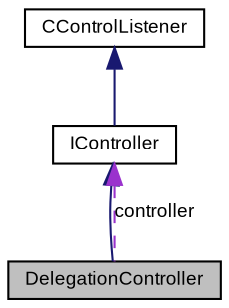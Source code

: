 digraph G
{
  bgcolor="transparent";
  edge [fontname="Arial",fontsize="9",labelfontname="Arial",labelfontsize="9"];
  node [fontname="Arial",fontsize="9",shape=record];
  Node1 [label="DelegationController",height=0.2,width=0.4,color="black", fillcolor="grey75", style="filled" fontcolor="black"];
  Node2 -> Node1 [dir=back,color="midnightblue",fontsize="9",style="solid",fontname="Arial"];
  Node2 [label="IController",height=0.2,width=0.4,color="black",URL="$class_v_s_t_g_u_i_1_1_i_controller.html",tooltip="extension to CControlListener used by UIDescription"];
  Node3 -> Node2 [dir=back,color="midnightblue",fontsize="9",style="solid",fontname="Arial"];
  Node3 [label="CControlListener",height=0.2,width=0.4,color="black",URL="$class_c_control_listener.html"];
  Node2 -> Node1 [dir=back,color="darkorchid3",fontsize="9",style="dashed",label="controller",fontname="Arial"];
}
